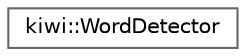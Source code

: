 digraph "Graphical Class Hierarchy"
{
 // LATEX_PDF_SIZE
  bgcolor="transparent";
  edge [fontname=Helvetica,fontsize=10,labelfontname=Helvetica,labelfontsize=10];
  node [fontname=Helvetica,fontsize=10,shape=box,height=0.2,width=0.4];
  rankdir="LR";
  Node0 [id="Node000000",label="kiwi::WordDetector",height=0.2,width=0.4,color="grey40", fillcolor="white", style="filled",URL="$classkiwi_1_1WordDetector.html",tooltip=" "];
}
